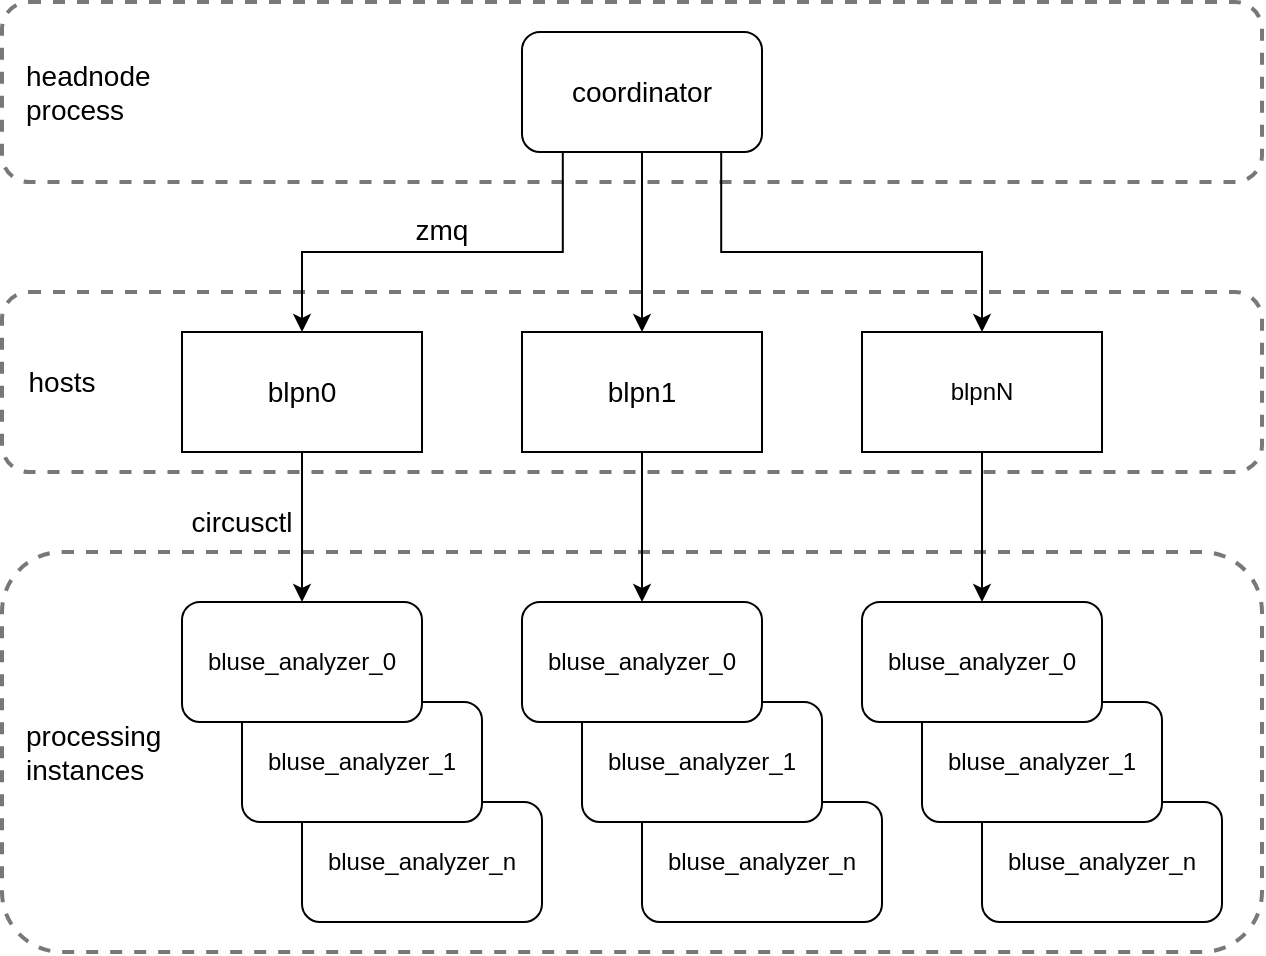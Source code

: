 <mxfile version="21.6.2">
  <diagram name="Page-1" id="Qx_pXZXx4m_uFdPb8SC9">
    <mxGraphModel dx="2074" dy="1162" grid="1" gridSize="10" guides="1" tooltips="1" connect="1" arrows="1" fold="1" page="1" pageScale="1" pageWidth="850" pageHeight="1100" math="0" shadow="0">
      <root>
        <mxCell id="0" />
        <mxCell id="1" parent="0" />
        <mxCell id="ySbRYTqzYimIQLC_99c8-60" value="" style="rounded=1;whiteSpace=wrap;html=1;fillColor=none;strokeWidth=2;strokeColor=#787878;dashed=1;" vertex="1" parent="1">
          <mxGeometry x="130" y="105" width="630" height="90" as="geometry" />
        </mxCell>
        <mxCell id="ySbRYTqzYimIQLC_99c8-62" value="" style="rounded=1;whiteSpace=wrap;html=1;fillColor=none;strokeWidth=2;strokeColor=#787878;dashed=1;" vertex="1" parent="1">
          <mxGeometry x="130" y="380" width="630" height="200" as="geometry" />
        </mxCell>
        <mxCell id="ySbRYTqzYimIQLC_99c8-61" value="" style="rounded=1;whiteSpace=wrap;html=1;fillColor=none;strokeWidth=2;strokeColor=#787878;dashed=1;" vertex="1" parent="1">
          <mxGeometry x="130" y="250" width="630" height="90" as="geometry" />
        </mxCell>
        <mxCell id="ySbRYTqzYimIQLC_99c8-54" value="bluse_analyzer_n" style="rounded=1;whiteSpace=wrap;html=1;" vertex="1" parent="1">
          <mxGeometry x="620" y="505" width="120" height="60" as="geometry" />
        </mxCell>
        <mxCell id="ySbRYTqzYimIQLC_99c8-55" value="bluse_analyzer_n" style="rounded=1;whiteSpace=wrap;html=1;" vertex="1" parent="1">
          <mxGeometry x="280" y="505" width="120" height="60" as="geometry" />
        </mxCell>
        <mxCell id="ySbRYTqzYimIQLC_99c8-53" value="bluse_analyzer_n" style="rounded=1;whiteSpace=wrap;html=1;" vertex="1" parent="1">
          <mxGeometry x="450" y="505" width="120" height="60" as="geometry" />
        </mxCell>
        <mxCell id="ySbRYTqzYimIQLC_99c8-51" style="edgeStyle=orthogonalEdgeStyle;rounded=0;orthogonalLoop=1;jettySize=auto;html=1;exitX=0.5;exitY=1;exitDx=0;exitDy=0;entryX=0.5;entryY=0;entryDx=0;entryDy=0;" edge="1" parent="1" source="ySbRYTqzYimIQLC_99c8-6" target="ySbRYTqzYimIQLC_99c8-42">
          <mxGeometry relative="1" as="geometry" />
        </mxCell>
        <mxCell id="ySbRYTqzYimIQLC_99c8-6" value="blpnN" style="rounded=0;whiteSpace=wrap;html=1;" vertex="1" parent="1">
          <mxGeometry x="560" y="270" width="120" height="60" as="geometry" />
        </mxCell>
        <mxCell id="ySbRYTqzYimIQLC_99c8-50" style="edgeStyle=orthogonalEdgeStyle;rounded=0;orthogonalLoop=1;jettySize=auto;html=1;exitX=0.5;exitY=1;exitDx=0;exitDy=0;entryX=0.5;entryY=0;entryDx=0;entryDy=0;" edge="1" parent="1" source="ySbRYTqzYimIQLC_99c8-4" target="ySbRYTqzYimIQLC_99c8-40">
          <mxGeometry relative="1" as="geometry" />
        </mxCell>
        <mxCell id="ySbRYTqzYimIQLC_99c8-4" value="&lt;font style=&quot;font-size: 14px;&quot;&gt;blpn1&lt;/font&gt;" style="rounded=0;whiteSpace=wrap;html=1;" vertex="1" parent="1">
          <mxGeometry x="390" y="270" width="120" height="60" as="geometry" />
        </mxCell>
        <mxCell id="ySbRYTqzYimIQLC_99c8-28" value="bluse_analyzer_1" style="rounded=1;whiteSpace=wrap;html=1;" vertex="1" parent="1">
          <mxGeometry x="250" y="455" width="120" height="60" as="geometry" />
        </mxCell>
        <mxCell id="ySbRYTqzYimIQLC_99c8-27" value="bluse_analyzer_0" style="rounded=1;whiteSpace=wrap;html=1;" vertex="1" parent="1">
          <mxGeometry x="220" y="405" width="120" height="60" as="geometry" />
        </mxCell>
        <mxCell id="ySbRYTqzYimIQLC_99c8-44" style="edgeStyle=orthogonalEdgeStyle;rounded=0;orthogonalLoop=1;jettySize=auto;html=1;exitX=0.17;exitY=1;exitDx=0;exitDy=0;exitPerimeter=0;" edge="1" parent="1" source="ySbRYTqzYimIQLC_99c8-1" target="ySbRYTqzYimIQLC_99c8-3">
          <mxGeometry relative="1" as="geometry">
            <Array as="points">
              <mxPoint x="410" y="230" />
              <mxPoint x="280" y="230" />
            </Array>
          </mxGeometry>
        </mxCell>
        <mxCell id="ySbRYTqzYimIQLC_99c8-45" style="edgeStyle=orthogonalEdgeStyle;rounded=0;orthogonalLoop=1;jettySize=auto;html=1;exitX=0.5;exitY=1;exitDx=0;exitDy=0;exitPerimeter=0;" edge="1" parent="1" source="ySbRYTqzYimIQLC_99c8-1" target="ySbRYTqzYimIQLC_99c8-4">
          <mxGeometry relative="1" as="geometry" />
        </mxCell>
        <mxCell id="ySbRYTqzYimIQLC_99c8-46" style="edgeStyle=orthogonalEdgeStyle;rounded=0;orthogonalLoop=1;jettySize=auto;html=1;exitX=0.83;exitY=1;exitDx=0;exitDy=0;exitPerimeter=0;" edge="1" parent="1" source="ySbRYTqzYimIQLC_99c8-1" target="ySbRYTqzYimIQLC_99c8-6">
          <mxGeometry relative="1" as="geometry">
            <Array as="points">
              <mxPoint x="490" y="230" />
              <mxPoint x="620" y="230" />
            </Array>
          </mxGeometry>
        </mxCell>
        <mxCell id="ySbRYTqzYimIQLC_99c8-1" value="&lt;font style=&quot;font-size: 14px;&quot;&gt;coordinator&lt;/font&gt;" style="rounded=1;whiteSpace=wrap;html=1;points=[[0,0,0,0,0],[0,0.25,0,0,0],[0,0.5,0,0,0],[0,0.75,0,0,0],[0,1,0,0,0],[0.17,1,0,0,0],[0.25,0,0,0,0],[0.33,1,0,0,0],[0.5,0,0,0,0],[0.5,1,0,0,0],[0.67,1,0,0,0],[0.75,0,0,0,0],[0.83,1,0,0,0],[1,0,0,0,0],[1,0.25,0,0,0],[1,0.5,0,0,0],[1,0.75,0,0,0],[1,1,0,0,0]];" vertex="1" parent="1">
          <mxGeometry x="390" y="120" width="120" height="60" as="geometry" />
        </mxCell>
        <mxCell id="ySbRYTqzYimIQLC_99c8-49" style="edgeStyle=orthogonalEdgeStyle;rounded=0;orthogonalLoop=1;jettySize=auto;html=1;exitX=0.5;exitY=1;exitDx=0;exitDy=0;" edge="1" parent="1" source="ySbRYTqzYimIQLC_99c8-3" target="ySbRYTqzYimIQLC_99c8-27">
          <mxGeometry relative="1" as="geometry" />
        </mxCell>
        <mxCell id="ySbRYTqzYimIQLC_99c8-3" value="&lt;font style=&quot;font-size: 14px;&quot;&gt;blpn0&lt;/font&gt;" style="rounded=0;whiteSpace=wrap;html=1;" vertex="1" parent="1">
          <mxGeometry x="220" y="270" width="120" height="60" as="geometry" />
        </mxCell>
        <mxCell id="ySbRYTqzYimIQLC_99c8-36" value="&lt;font style=&quot;font-size: 14px;&quot;&gt;zmq&lt;/font&gt;" style="text;html=1;strokeColor=none;fillColor=none;align=center;verticalAlign=middle;whiteSpace=wrap;rounded=0;" vertex="1" parent="1">
          <mxGeometry x="320" y="204" width="60" height="30" as="geometry" />
        </mxCell>
        <mxCell id="ySbRYTqzYimIQLC_99c8-37" value="&lt;font style=&quot;font-size: 14px;&quot;&gt;circusctl&lt;/font&gt;" style="text;html=1;strokeColor=none;fillColor=none;align=center;verticalAlign=middle;whiteSpace=wrap;rounded=0;" vertex="1" parent="1">
          <mxGeometry x="220" y="350" width="60" height="30" as="geometry" />
        </mxCell>
        <mxCell id="ySbRYTqzYimIQLC_99c8-39" value="bluse_analyzer_1" style="rounded=1;whiteSpace=wrap;html=1;" vertex="1" parent="1">
          <mxGeometry x="420" y="455" width="120" height="60" as="geometry" />
        </mxCell>
        <mxCell id="ySbRYTqzYimIQLC_99c8-40" value="bluse_analyzer_0" style="rounded=1;whiteSpace=wrap;html=1;" vertex="1" parent="1">
          <mxGeometry x="390" y="405" width="120" height="60" as="geometry" />
        </mxCell>
        <mxCell id="ySbRYTqzYimIQLC_99c8-41" value="bluse_analyzer_1" style="rounded=1;whiteSpace=wrap;html=1;" vertex="1" parent="1">
          <mxGeometry x="590" y="455" width="120" height="60" as="geometry" />
        </mxCell>
        <mxCell id="ySbRYTqzYimIQLC_99c8-42" value="bluse_analyzer_0" style="rounded=1;whiteSpace=wrap;html=1;" vertex="1" parent="1">
          <mxGeometry x="560" y="405" width="120" height="60" as="geometry" />
        </mxCell>
        <mxCell id="ySbRYTqzYimIQLC_99c8-56" value="&lt;font style=&quot;font-size: 14px;&quot;&gt;hosts&lt;/font&gt;" style="text;html=1;strokeColor=none;fillColor=none;align=center;verticalAlign=middle;whiteSpace=wrap;rounded=0;" vertex="1" parent="1">
          <mxGeometry x="130" y="280" width="60" height="30" as="geometry" />
        </mxCell>
        <mxCell id="ySbRYTqzYimIQLC_99c8-57" value="&lt;div style=&quot;font-size: 14px;&quot; align=&quot;left&quot;&gt;&lt;font style=&quot;font-size: 14px;&quot;&gt;processing &lt;br&gt;&lt;/font&gt;&lt;/div&gt;&lt;div style=&quot;font-size: 14px;&quot; align=&quot;left&quot;&gt;&lt;font style=&quot;font-size: 14px;&quot;&gt;instances&lt;br&gt;&lt;/font&gt;&lt;/div&gt;" style="text;html=1;strokeColor=none;fillColor=none;align=left;verticalAlign=middle;whiteSpace=wrap;rounded=0;" vertex="1" parent="1">
          <mxGeometry x="140" y="465" width="60" height="30" as="geometry" />
        </mxCell>
        <mxCell id="ySbRYTqzYimIQLC_99c8-59" value="&lt;div style=&quot;font-size: 14px;&quot; align=&quot;left&quot;&gt;&lt;font style=&quot;font-size: 14px;&quot;&gt;headnode process&lt;/font&gt;&lt;br&gt;&lt;/div&gt;" style="text;html=1;strokeColor=none;fillColor=none;align=left;verticalAlign=middle;whiteSpace=wrap;rounded=0;" vertex="1" parent="1">
          <mxGeometry x="140" y="135" width="60" height="30" as="geometry" />
        </mxCell>
      </root>
    </mxGraphModel>
  </diagram>
</mxfile>
